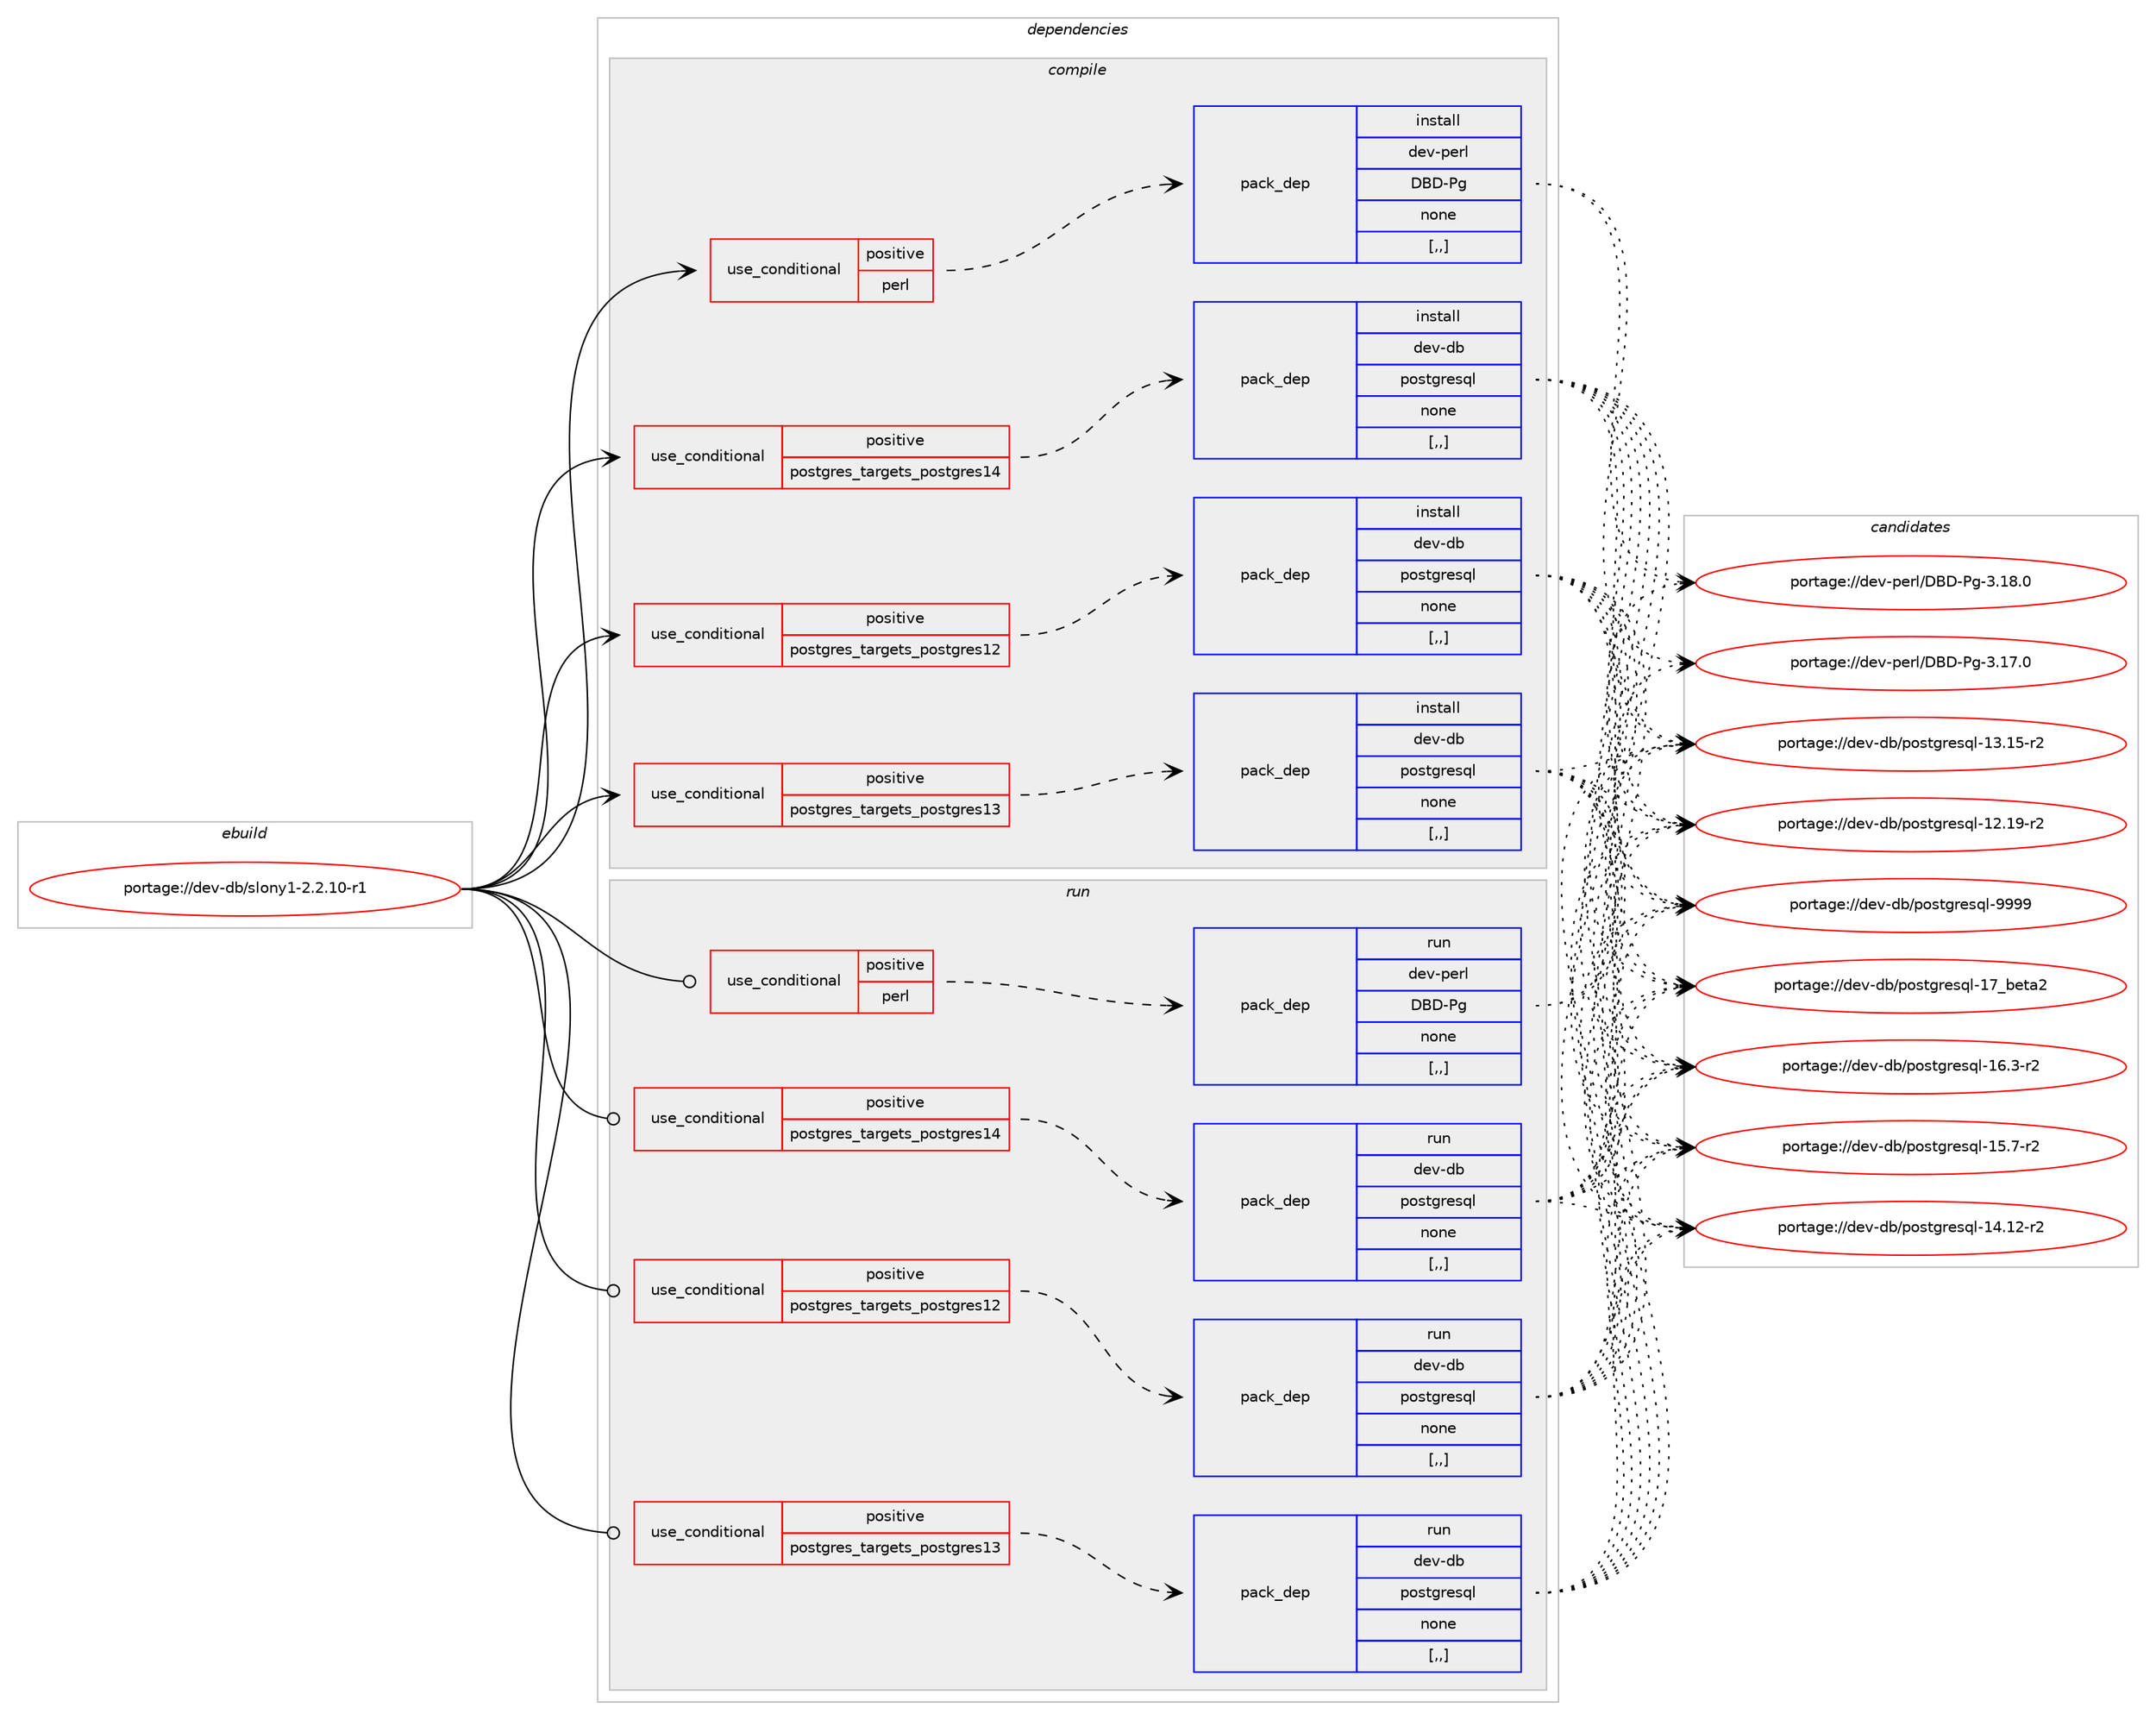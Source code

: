 digraph prolog {

# *************
# Graph options
# *************

newrank=true;
concentrate=true;
compound=true;
graph [rankdir=LR,fontname=Helvetica,fontsize=10,ranksep=1.5];#, ranksep=2.5, nodesep=0.2];
edge  [arrowhead=vee];
node  [fontname=Helvetica,fontsize=10];

# **********
# The ebuild
# **********

subgraph cluster_leftcol {
color=gray;
label=<<i>ebuild</i>>;
id [label="portage://dev-db/slony1-2.2.10-r1", color=red, width=4, href="../dev-db/slony1-2.2.10-r1.svg"];
}

# ****************
# The dependencies
# ****************

subgraph cluster_midcol {
color=gray;
label=<<i>dependencies</i>>;
subgraph cluster_compile {
fillcolor="#eeeeee";
style=filled;
label=<<i>compile</i>>;
subgraph cond18853 {
dependency71346 [label=<<TABLE BORDER="0" CELLBORDER="1" CELLSPACING="0" CELLPADDING="4"><TR><TD ROWSPAN="3" CELLPADDING="10">use_conditional</TD></TR><TR><TD>positive</TD></TR><TR><TD>perl</TD></TR></TABLE>>, shape=none, color=red];
subgraph pack51543 {
dependency71347 [label=<<TABLE BORDER="0" CELLBORDER="1" CELLSPACING="0" CELLPADDING="4" WIDTH="220"><TR><TD ROWSPAN="6" CELLPADDING="30">pack_dep</TD></TR><TR><TD WIDTH="110">install</TD></TR><TR><TD>dev-perl</TD></TR><TR><TD>DBD-Pg</TD></TR><TR><TD>none</TD></TR><TR><TD>[,,]</TD></TR></TABLE>>, shape=none, color=blue];
}
dependency71346:e -> dependency71347:w [weight=20,style="dashed",arrowhead="vee"];
}
id:e -> dependency71346:w [weight=20,style="solid",arrowhead="vee"];
subgraph cond18854 {
dependency71348 [label=<<TABLE BORDER="0" CELLBORDER="1" CELLSPACING="0" CELLPADDING="4"><TR><TD ROWSPAN="3" CELLPADDING="10">use_conditional</TD></TR><TR><TD>positive</TD></TR><TR><TD>postgres_targets_postgres12</TD></TR></TABLE>>, shape=none, color=red];
subgraph pack51544 {
dependency71349 [label=<<TABLE BORDER="0" CELLBORDER="1" CELLSPACING="0" CELLPADDING="4" WIDTH="220"><TR><TD ROWSPAN="6" CELLPADDING="30">pack_dep</TD></TR><TR><TD WIDTH="110">install</TD></TR><TR><TD>dev-db</TD></TR><TR><TD>postgresql</TD></TR><TR><TD>none</TD></TR><TR><TD>[,,]</TD></TR></TABLE>>, shape=none, color=blue];
}
dependency71348:e -> dependency71349:w [weight=20,style="dashed",arrowhead="vee"];
}
id:e -> dependency71348:w [weight=20,style="solid",arrowhead="vee"];
subgraph cond18855 {
dependency71350 [label=<<TABLE BORDER="0" CELLBORDER="1" CELLSPACING="0" CELLPADDING="4"><TR><TD ROWSPAN="3" CELLPADDING="10">use_conditional</TD></TR><TR><TD>positive</TD></TR><TR><TD>postgres_targets_postgres13</TD></TR></TABLE>>, shape=none, color=red];
subgraph pack51545 {
dependency71351 [label=<<TABLE BORDER="0" CELLBORDER="1" CELLSPACING="0" CELLPADDING="4" WIDTH="220"><TR><TD ROWSPAN="6" CELLPADDING="30">pack_dep</TD></TR><TR><TD WIDTH="110">install</TD></TR><TR><TD>dev-db</TD></TR><TR><TD>postgresql</TD></TR><TR><TD>none</TD></TR><TR><TD>[,,]</TD></TR></TABLE>>, shape=none, color=blue];
}
dependency71350:e -> dependency71351:w [weight=20,style="dashed",arrowhead="vee"];
}
id:e -> dependency71350:w [weight=20,style="solid",arrowhead="vee"];
subgraph cond18856 {
dependency71352 [label=<<TABLE BORDER="0" CELLBORDER="1" CELLSPACING="0" CELLPADDING="4"><TR><TD ROWSPAN="3" CELLPADDING="10">use_conditional</TD></TR><TR><TD>positive</TD></TR><TR><TD>postgres_targets_postgres14</TD></TR></TABLE>>, shape=none, color=red];
subgraph pack51546 {
dependency71353 [label=<<TABLE BORDER="0" CELLBORDER="1" CELLSPACING="0" CELLPADDING="4" WIDTH="220"><TR><TD ROWSPAN="6" CELLPADDING="30">pack_dep</TD></TR><TR><TD WIDTH="110">install</TD></TR><TR><TD>dev-db</TD></TR><TR><TD>postgresql</TD></TR><TR><TD>none</TD></TR><TR><TD>[,,]</TD></TR></TABLE>>, shape=none, color=blue];
}
dependency71352:e -> dependency71353:w [weight=20,style="dashed",arrowhead="vee"];
}
id:e -> dependency71352:w [weight=20,style="solid",arrowhead="vee"];
}
subgraph cluster_compileandrun {
fillcolor="#eeeeee";
style=filled;
label=<<i>compile and run</i>>;
}
subgraph cluster_run {
fillcolor="#eeeeee";
style=filled;
label=<<i>run</i>>;
subgraph cond18857 {
dependency71354 [label=<<TABLE BORDER="0" CELLBORDER="1" CELLSPACING="0" CELLPADDING="4"><TR><TD ROWSPAN="3" CELLPADDING="10">use_conditional</TD></TR><TR><TD>positive</TD></TR><TR><TD>perl</TD></TR></TABLE>>, shape=none, color=red];
subgraph pack51547 {
dependency71355 [label=<<TABLE BORDER="0" CELLBORDER="1" CELLSPACING="0" CELLPADDING="4" WIDTH="220"><TR><TD ROWSPAN="6" CELLPADDING="30">pack_dep</TD></TR><TR><TD WIDTH="110">run</TD></TR><TR><TD>dev-perl</TD></TR><TR><TD>DBD-Pg</TD></TR><TR><TD>none</TD></TR><TR><TD>[,,]</TD></TR></TABLE>>, shape=none, color=blue];
}
dependency71354:e -> dependency71355:w [weight=20,style="dashed",arrowhead="vee"];
}
id:e -> dependency71354:w [weight=20,style="solid",arrowhead="odot"];
subgraph cond18858 {
dependency71356 [label=<<TABLE BORDER="0" CELLBORDER="1" CELLSPACING="0" CELLPADDING="4"><TR><TD ROWSPAN="3" CELLPADDING="10">use_conditional</TD></TR><TR><TD>positive</TD></TR><TR><TD>postgres_targets_postgres12</TD></TR></TABLE>>, shape=none, color=red];
subgraph pack51548 {
dependency71357 [label=<<TABLE BORDER="0" CELLBORDER="1" CELLSPACING="0" CELLPADDING="4" WIDTH="220"><TR><TD ROWSPAN="6" CELLPADDING="30">pack_dep</TD></TR><TR><TD WIDTH="110">run</TD></TR><TR><TD>dev-db</TD></TR><TR><TD>postgresql</TD></TR><TR><TD>none</TD></TR><TR><TD>[,,]</TD></TR></TABLE>>, shape=none, color=blue];
}
dependency71356:e -> dependency71357:w [weight=20,style="dashed",arrowhead="vee"];
}
id:e -> dependency71356:w [weight=20,style="solid",arrowhead="odot"];
subgraph cond18859 {
dependency71358 [label=<<TABLE BORDER="0" CELLBORDER="1" CELLSPACING="0" CELLPADDING="4"><TR><TD ROWSPAN="3" CELLPADDING="10">use_conditional</TD></TR><TR><TD>positive</TD></TR><TR><TD>postgres_targets_postgres13</TD></TR></TABLE>>, shape=none, color=red];
subgraph pack51549 {
dependency71359 [label=<<TABLE BORDER="0" CELLBORDER="1" CELLSPACING="0" CELLPADDING="4" WIDTH="220"><TR><TD ROWSPAN="6" CELLPADDING="30">pack_dep</TD></TR><TR><TD WIDTH="110">run</TD></TR><TR><TD>dev-db</TD></TR><TR><TD>postgresql</TD></TR><TR><TD>none</TD></TR><TR><TD>[,,]</TD></TR></TABLE>>, shape=none, color=blue];
}
dependency71358:e -> dependency71359:w [weight=20,style="dashed",arrowhead="vee"];
}
id:e -> dependency71358:w [weight=20,style="solid",arrowhead="odot"];
subgraph cond18860 {
dependency71360 [label=<<TABLE BORDER="0" CELLBORDER="1" CELLSPACING="0" CELLPADDING="4"><TR><TD ROWSPAN="3" CELLPADDING="10">use_conditional</TD></TR><TR><TD>positive</TD></TR><TR><TD>postgres_targets_postgres14</TD></TR></TABLE>>, shape=none, color=red];
subgraph pack51550 {
dependency71361 [label=<<TABLE BORDER="0" CELLBORDER="1" CELLSPACING="0" CELLPADDING="4" WIDTH="220"><TR><TD ROWSPAN="6" CELLPADDING="30">pack_dep</TD></TR><TR><TD WIDTH="110">run</TD></TR><TR><TD>dev-db</TD></TR><TR><TD>postgresql</TD></TR><TR><TD>none</TD></TR><TR><TD>[,,]</TD></TR></TABLE>>, shape=none, color=blue];
}
dependency71360:e -> dependency71361:w [weight=20,style="dashed",arrowhead="vee"];
}
id:e -> dependency71360:w [weight=20,style="solid",arrowhead="odot"];
}
}

# **************
# The candidates
# **************

subgraph cluster_choices {
rank=same;
color=gray;
label=<<i>candidates</i>>;

subgraph choice51543 {
color=black;
nodesep=1;
choice1001011184511210111410847686668458010345514649564648 [label="portage://dev-perl/DBD-Pg-3.18.0", color=red, width=4,href="../dev-perl/DBD-Pg-3.18.0.svg"];
choice1001011184511210111410847686668458010345514649554648 [label="portage://dev-perl/DBD-Pg-3.17.0", color=red, width=4,href="../dev-perl/DBD-Pg-3.17.0.svg"];
dependency71347:e -> choice1001011184511210111410847686668458010345514649564648:w [style=dotted,weight="100"];
dependency71347:e -> choice1001011184511210111410847686668458010345514649554648:w [style=dotted,weight="100"];
}
subgraph choice51544 {
color=black;
nodesep=1;
choice1001011184510098471121111151161031141011151131084557575757 [label="portage://dev-db/postgresql-9999", color=red, width=4,href="../dev-db/postgresql-9999.svg"];
choice10010111845100984711211111511610311410111511310845495595981011169750 [label="portage://dev-db/postgresql-17_beta2", color=red, width=4,href="../dev-db/postgresql-17_beta2.svg"];
choice10010111845100984711211111511610311410111511310845495446514511450 [label="portage://dev-db/postgresql-16.3-r2", color=red, width=4,href="../dev-db/postgresql-16.3-r2.svg"];
choice10010111845100984711211111511610311410111511310845495346554511450 [label="portage://dev-db/postgresql-15.7-r2", color=red, width=4,href="../dev-db/postgresql-15.7-r2.svg"];
choice1001011184510098471121111151161031141011151131084549524649504511450 [label="portage://dev-db/postgresql-14.12-r2", color=red, width=4,href="../dev-db/postgresql-14.12-r2.svg"];
choice1001011184510098471121111151161031141011151131084549514649534511450 [label="portage://dev-db/postgresql-13.15-r2", color=red, width=4,href="../dev-db/postgresql-13.15-r2.svg"];
choice1001011184510098471121111151161031141011151131084549504649574511450 [label="portage://dev-db/postgresql-12.19-r2", color=red, width=4,href="../dev-db/postgresql-12.19-r2.svg"];
dependency71349:e -> choice1001011184510098471121111151161031141011151131084557575757:w [style=dotted,weight="100"];
dependency71349:e -> choice10010111845100984711211111511610311410111511310845495595981011169750:w [style=dotted,weight="100"];
dependency71349:e -> choice10010111845100984711211111511610311410111511310845495446514511450:w [style=dotted,weight="100"];
dependency71349:e -> choice10010111845100984711211111511610311410111511310845495346554511450:w [style=dotted,weight="100"];
dependency71349:e -> choice1001011184510098471121111151161031141011151131084549524649504511450:w [style=dotted,weight="100"];
dependency71349:e -> choice1001011184510098471121111151161031141011151131084549514649534511450:w [style=dotted,weight="100"];
dependency71349:e -> choice1001011184510098471121111151161031141011151131084549504649574511450:w [style=dotted,weight="100"];
}
subgraph choice51545 {
color=black;
nodesep=1;
choice1001011184510098471121111151161031141011151131084557575757 [label="portage://dev-db/postgresql-9999", color=red, width=4,href="../dev-db/postgresql-9999.svg"];
choice10010111845100984711211111511610311410111511310845495595981011169750 [label="portage://dev-db/postgresql-17_beta2", color=red, width=4,href="../dev-db/postgresql-17_beta2.svg"];
choice10010111845100984711211111511610311410111511310845495446514511450 [label="portage://dev-db/postgresql-16.3-r2", color=red, width=4,href="../dev-db/postgresql-16.3-r2.svg"];
choice10010111845100984711211111511610311410111511310845495346554511450 [label="portage://dev-db/postgresql-15.7-r2", color=red, width=4,href="../dev-db/postgresql-15.7-r2.svg"];
choice1001011184510098471121111151161031141011151131084549524649504511450 [label="portage://dev-db/postgresql-14.12-r2", color=red, width=4,href="../dev-db/postgresql-14.12-r2.svg"];
choice1001011184510098471121111151161031141011151131084549514649534511450 [label="portage://dev-db/postgresql-13.15-r2", color=red, width=4,href="../dev-db/postgresql-13.15-r2.svg"];
choice1001011184510098471121111151161031141011151131084549504649574511450 [label="portage://dev-db/postgresql-12.19-r2", color=red, width=4,href="../dev-db/postgresql-12.19-r2.svg"];
dependency71351:e -> choice1001011184510098471121111151161031141011151131084557575757:w [style=dotted,weight="100"];
dependency71351:e -> choice10010111845100984711211111511610311410111511310845495595981011169750:w [style=dotted,weight="100"];
dependency71351:e -> choice10010111845100984711211111511610311410111511310845495446514511450:w [style=dotted,weight="100"];
dependency71351:e -> choice10010111845100984711211111511610311410111511310845495346554511450:w [style=dotted,weight="100"];
dependency71351:e -> choice1001011184510098471121111151161031141011151131084549524649504511450:w [style=dotted,weight="100"];
dependency71351:e -> choice1001011184510098471121111151161031141011151131084549514649534511450:w [style=dotted,weight="100"];
dependency71351:e -> choice1001011184510098471121111151161031141011151131084549504649574511450:w [style=dotted,weight="100"];
}
subgraph choice51546 {
color=black;
nodesep=1;
choice1001011184510098471121111151161031141011151131084557575757 [label="portage://dev-db/postgresql-9999", color=red, width=4,href="../dev-db/postgresql-9999.svg"];
choice10010111845100984711211111511610311410111511310845495595981011169750 [label="portage://dev-db/postgresql-17_beta2", color=red, width=4,href="../dev-db/postgresql-17_beta2.svg"];
choice10010111845100984711211111511610311410111511310845495446514511450 [label="portage://dev-db/postgresql-16.3-r2", color=red, width=4,href="../dev-db/postgresql-16.3-r2.svg"];
choice10010111845100984711211111511610311410111511310845495346554511450 [label="portage://dev-db/postgresql-15.7-r2", color=red, width=4,href="../dev-db/postgresql-15.7-r2.svg"];
choice1001011184510098471121111151161031141011151131084549524649504511450 [label="portage://dev-db/postgresql-14.12-r2", color=red, width=4,href="../dev-db/postgresql-14.12-r2.svg"];
choice1001011184510098471121111151161031141011151131084549514649534511450 [label="portage://dev-db/postgresql-13.15-r2", color=red, width=4,href="../dev-db/postgresql-13.15-r2.svg"];
choice1001011184510098471121111151161031141011151131084549504649574511450 [label="portage://dev-db/postgresql-12.19-r2", color=red, width=4,href="../dev-db/postgresql-12.19-r2.svg"];
dependency71353:e -> choice1001011184510098471121111151161031141011151131084557575757:w [style=dotted,weight="100"];
dependency71353:e -> choice10010111845100984711211111511610311410111511310845495595981011169750:w [style=dotted,weight="100"];
dependency71353:e -> choice10010111845100984711211111511610311410111511310845495446514511450:w [style=dotted,weight="100"];
dependency71353:e -> choice10010111845100984711211111511610311410111511310845495346554511450:w [style=dotted,weight="100"];
dependency71353:e -> choice1001011184510098471121111151161031141011151131084549524649504511450:w [style=dotted,weight="100"];
dependency71353:e -> choice1001011184510098471121111151161031141011151131084549514649534511450:w [style=dotted,weight="100"];
dependency71353:e -> choice1001011184510098471121111151161031141011151131084549504649574511450:w [style=dotted,weight="100"];
}
subgraph choice51547 {
color=black;
nodesep=1;
choice1001011184511210111410847686668458010345514649564648 [label="portage://dev-perl/DBD-Pg-3.18.0", color=red, width=4,href="../dev-perl/DBD-Pg-3.18.0.svg"];
choice1001011184511210111410847686668458010345514649554648 [label="portage://dev-perl/DBD-Pg-3.17.0", color=red, width=4,href="../dev-perl/DBD-Pg-3.17.0.svg"];
dependency71355:e -> choice1001011184511210111410847686668458010345514649564648:w [style=dotted,weight="100"];
dependency71355:e -> choice1001011184511210111410847686668458010345514649554648:w [style=dotted,weight="100"];
}
subgraph choice51548 {
color=black;
nodesep=1;
choice1001011184510098471121111151161031141011151131084557575757 [label="portage://dev-db/postgresql-9999", color=red, width=4,href="../dev-db/postgresql-9999.svg"];
choice10010111845100984711211111511610311410111511310845495595981011169750 [label="portage://dev-db/postgresql-17_beta2", color=red, width=4,href="../dev-db/postgresql-17_beta2.svg"];
choice10010111845100984711211111511610311410111511310845495446514511450 [label="portage://dev-db/postgresql-16.3-r2", color=red, width=4,href="../dev-db/postgresql-16.3-r2.svg"];
choice10010111845100984711211111511610311410111511310845495346554511450 [label="portage://dev-db/postgresql-15.7-r2", color=red, width=4,href="../dev-db/postgresql-15.7-r2.svg"];
choice1001011184510098471121111151161031141011151131084549524649504511450 [label="portage://dev-db/postgresql-14.12-r2", color=red, width=4,href="../dev-db/postgresql-14.12-r2.svg"];
choice1001011184510098471121111151161031141011151131084549514649534511450 [label="portage://dev-db/postgresql-13.15-r2", color=red, width=4,href="../dev-db/postgresql-13.15-r2.svg"];
choice1001011184510098471121111151161031141011151131084549504649574511450 [label="portage://dev-db/postgresql-12.19-r2", color=red, width=4,href="../dev-db/postgresql-12.19-r2.svg"];
dependency71357:e -> choice1001011184510098471121111151161031141011151131084557575757:w [style=dotted,weight="100"];
dependency71357:e -> choice10010111845100984711211111511610311410111511310845495595981011169750:w [style=dotted,weight="100"];
dependency71357:e -> choice10010111845100984711211111511610311410111511310845495446514511450:w [style=dotted,weight="100"];
dependency71357:e -> choice10010111845100984711211111511610311410111511310845495346554511450:w [style=dotted,weight="100"];
dependency71357:e -> choice1001011184510098471121111151161031141011151131084549524649504511450:w [style=dotted,weight="100"];
dependency71357:e -> choice1001011184510098471121111151161031141011151131084549514649534511450:w [style=dotted,weight="100"];
dependency71357:e -> choice1001011184510098471121111151161031141011151131084549504649574511450:w [style=dotted,weight="100"];
}
subgraph choice51549 {
color=black;
nodesep=1;
choice1001011184510098471121111151161031141011151131084557575757 [label="portage://dev-db/postgresql-9999", color=red, width=4,href="../dev-db/postgresql-9999.svg"];
choice10010111845100984711211111511610311410111511310845495595981011169750 [label="portage://dev-db/postgresql-17_beta2", color=red, width=4,href="../dev-db/postgresql-17_beta2.svg"];
choice10010111845100984711211111511610311410111511310845495446514511450 [label="portage://dev-db/postgresql-16.3-r2", color=red, width=4,href="../dev-db/postgresql-16.3-r2.svg"];
choice10010111845100984711211111511610311410111511310845495346554511450 [label="portage://dev-db/postgresql-15.7-r2", color=red, width=4,href="../dev-db/postgresql-15.7-r2.svg"];
choice1001011184510098471121111151161031141011151131084549524649504511450 [label="portage://dev-db/postgresql-14.12-r2", color=red, width=4,href="../dev-db/postgresql-14.12-r2.svg"];
choice1001011184510098471121111151161031141011151131084549514649534511450 [label="portage://dev-db/postgresql-13.15-r2", color=red, width=4,href="../dev-db/postgresql-13.15-r2.svg"];
choice1001011184510098471121111151161031141011151131084549504649574511450 [label="portage://dev-db/postgresql-12.19-r2", color=red, width=4,href="../dev-db/postgresql-12.19-r2.svg"];
dependency71359:e -> choice1001011184510098471121111151161031141011151131084557575757:w [style=dotted,weight="100"];
dependency71359:e -> choice10010111845100984711211111511610311410111511310845495595981011169750:w [style=dotted,weight="100"];
dependency71359:e -> choice10010111845100984711211111511610311410111511310845495446514511450:w [style=dotted,weight="100"];
dependency71359:e -> choice10010111845100984711211111511610311410111511310845495346554511450:w [style=dotted,weight="100"];
dependency71359:e -> choice1001011184510098471121111151161031141011151131084549524649504511450:w [style=dotted,weight="100"];
dependency71359:e -> choice1001011184510098471121111151161031141011151131084549514649534511450:w [style=dotted,weight="100"];
dependency71359:e -> choice1001011184510098471121111151161031141011151131084549504649574511450:w [style=dotted,weight="100"];
}
subgraph choice51550 {
color=black;
nodesep=1;
choice1001011184510098471121111151161031141011151131084557575757 [label="portage://dev-db/postgresql-9999", color=red, width=4,href="../dev-db/postgresql-9999.svg"];
choice10010111845100984711211111511610311410111511310845495595981011169750 [label="portage://dev-db/postgresql-17_beta2", color=red, width=4,href="../dev-db/postgresql-17_beta2.svg"];
choice10010111845100984711211111511610311410111511310845495446514511450 [label="portage://dev-db/postgresql-16.3-r2", color=red, width=4,href="../dev-db/postgresql-16.3-r2.svg"];
choice10010111845100984711211111511610311410111511310845495346554511450 [label="portage://dev-db/postgresql-15.7-r2", color=red, width=4,href="../dev-db/postgresql-15.7-r2.svg"];
choice1001011184510098471121111151161031141011151131084549524649504511450 [label="portage://dev-db/postgresql-14.12-r2", color=red, width=4,href="../dev-db/postgresql-14.12-r2.svg"];
choice1001011184510098471121111151161031141011151131084549514649534511450 [label="portage://dev-db/postgresql-13.15-r2", color=red, width=4,href="../dev-db/postgresql-13.15-r2.svg"];
choice1001011184510098471121111151161031141011151131084549504649574511450 [label="portage://dev-db/postgresql-12.19-r2", color=red, width=4,href="../dev-db/postgresql-12.19-r2.svg"];
dependency71361:e -> choice1001011184510098471121111151161031141011151131084557575757:w [style=dotted,weight="100"];
dependency71361:e -> choice10010111845100984711211111511610311410111511310845495595981011169750:w [style=dotted,weight="100"];
dependency71361:e -> choice10010111845100984711211111511610311410111511310845495446514511450:w [style=dotted,weight="100"];
dependency71361:e -> choice10010111845100984711211111511610311410111511310845495346554511450:w [style=dotted,weight="100"];
dependency71361:e -> choice1001011184510098471121111151161031141011151131084549524649504511450:w [style=dotted,weight="100"];
dependency71361:e -> choice1001011184510098471121111151161031141011151131084549514649534511450:w [style=dotted,weight="100"];
dependency71361:e -> choice1001011184510098471121111151161031141011151131084549504649574511450:w [style=dotted,weight="100"];
}
}

}
